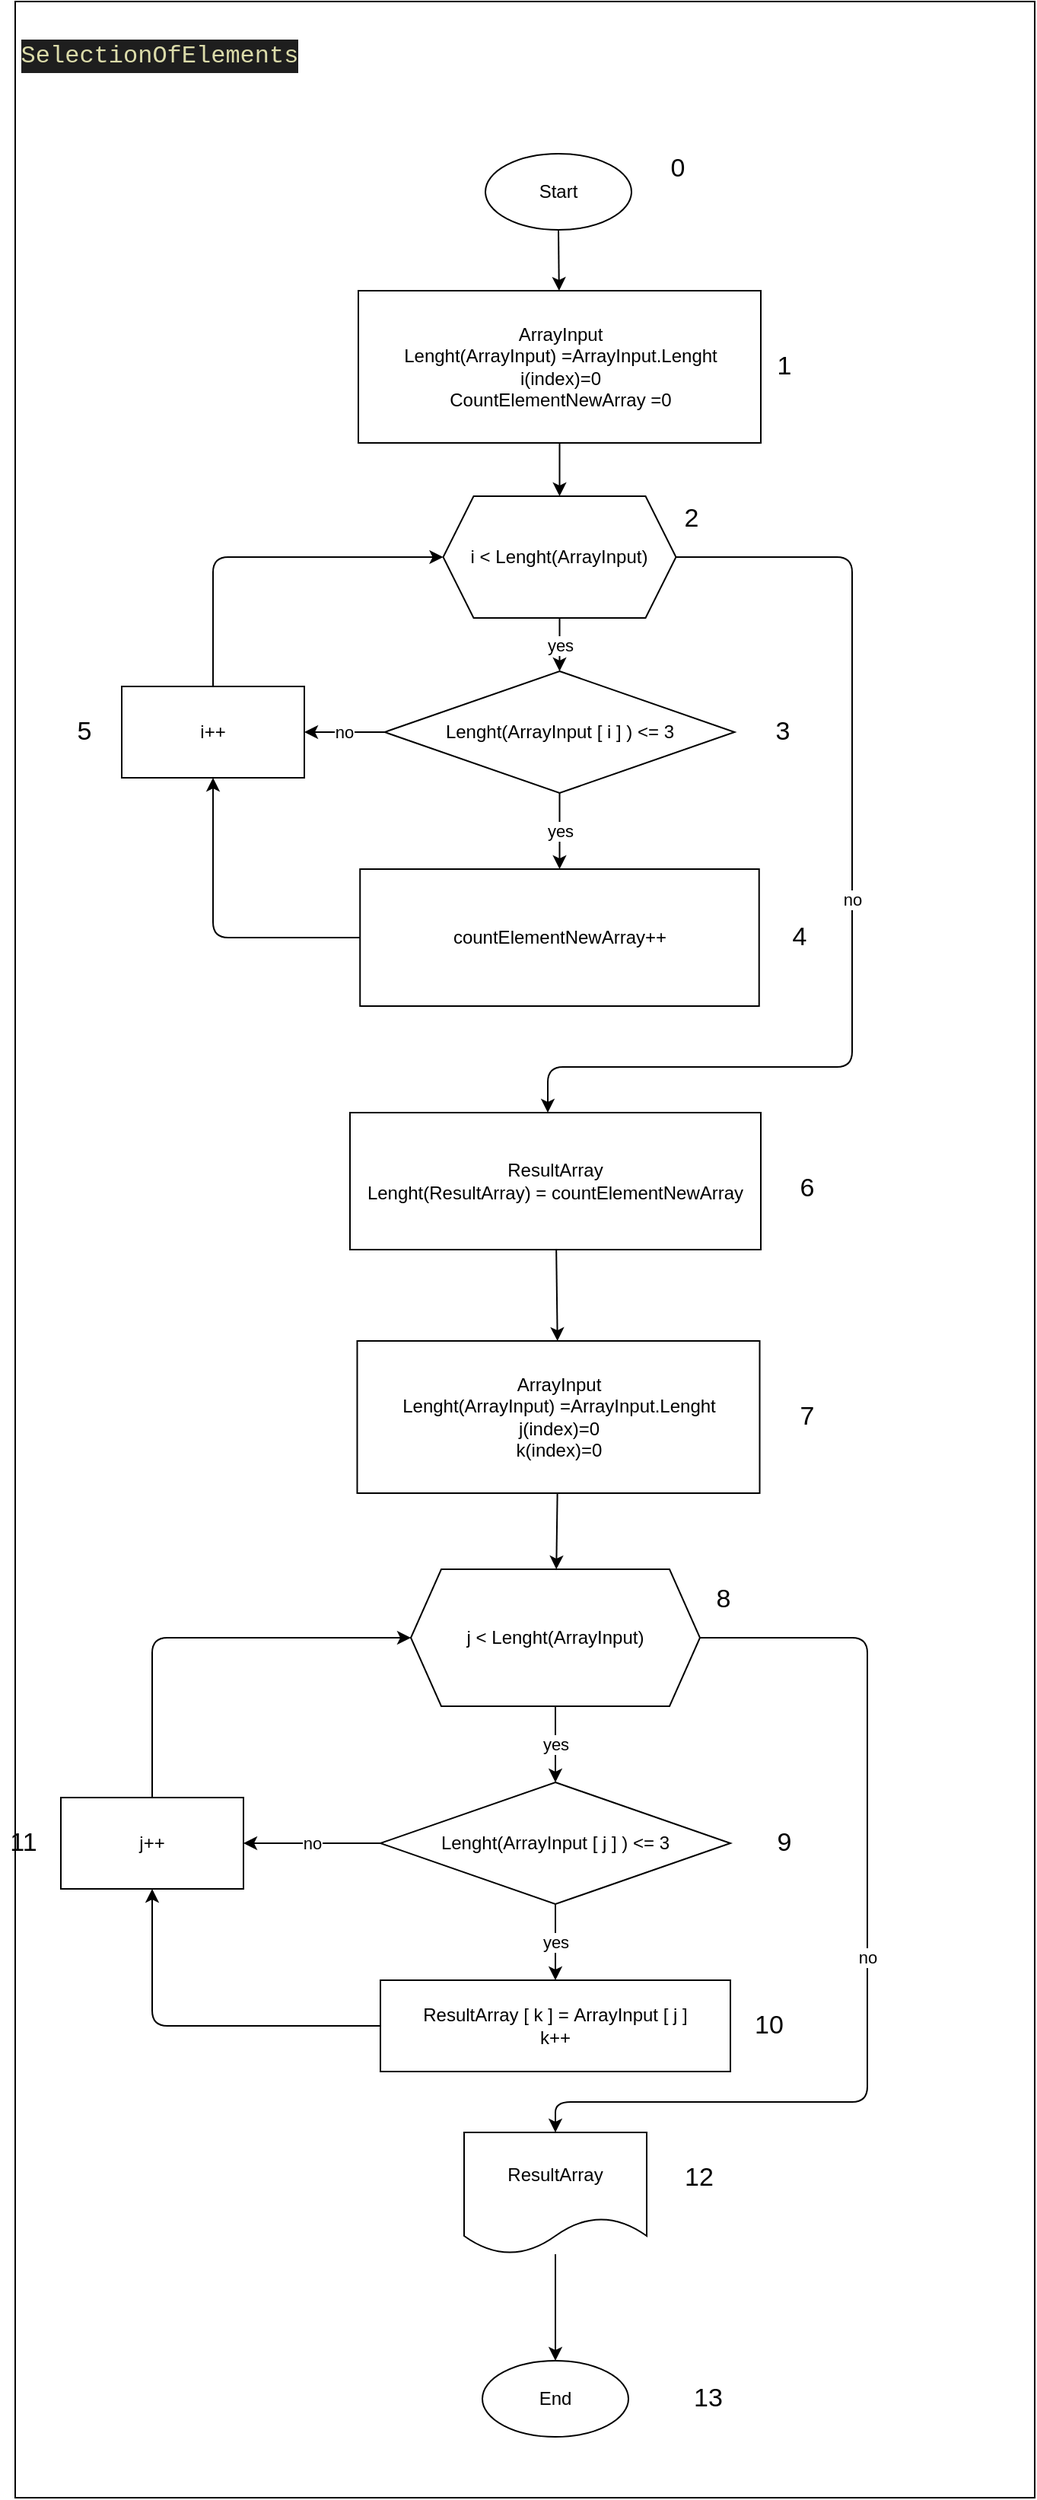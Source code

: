 <mxfile>
    <diagram id="S0TrfkpDzc9_Vr96wrS0" name="Страница 1">
        <mxGraphModel dx="1878" dy="421" grid="1" gridSize="10" guides="1" tooltips="1" connect="1" arrows="1" fold="1" page="1" pageScale="1" pageWidth="827" pageHeight="1169" math="0" shadow="0">
            <root>
                <mxCell id="0"/>
                <mxCell id="1" parent="0"/>
                <mxCell id="61" value="" style="rounded=0;whiteSpace=wrap;html=1;" vertex="1" parent="1">
                    <mxGeometry x="-30" y="260" width="670" height="1640" as="geometry"/>
                </mxCell>
                <mxCell id="4" value="" style="edgeStyle=none;html=1;" parent="1" source="2" target="3" edge="1">
                    <mxGeometry relative="1" as="geometry"/>
                </mxCell>
                <mxCell id="2" value="Start" style="ellipse;whiteSpace=wrap;html=1;" parent="1" vertex="1">
                    <mxGeometry x="279" y="360" width="96" height="50" as="geometry"/>
                </mxCell>
                <mxCell id="6" value="" style="edgeStyle=none;html=1;" parent="1" source="3" target="5" edge="1">
                    <mxGeometry relative="1" as="geometry"/>
                </mxCell>
                <mxCell id="3" value="ArrayInput&lt;br&gt;Lenght(ArrayInput) =ArrayInput.Lenght&lt;br&gt;i(index)=0&lt;br&gt;CountElementNewArray =0" style="whiteSpace=wrap;html=1;" parent="1" vertex="1">
                    <mxGeometry x="195.5" y="450" width="264.5" height="100" as="geometry"/>
                </mxCell>
                <mxCell id="11" value="yes" style="edgeStyle=none;html=1;" parent="1" source="5" target="10" edge="1">
                    <mxGeometry relative="1" as="geometry"/>
                </mxCell>
                <mxCell id="21" value="no" style="edgeStyle=none;html=1;" parent="1" source="5" edge="1">
                    <mxGeometry relative="1" as="geometry">
                        <mxPoint x="320" y="990" as="targetPoint"/>
                        <Array as="points">
                            <mxPoint x="520" y="625"/>
                            <mxPoint x="520" y="730"/>
                            <mxPoint x="520" y="960"/>
                            <mxPoint x="320" y="960"/>
                        </Array>
                    </mxGeometry>
                </mxCell>
                <mxCell id="5" value="i &amp;lt; Lenght(ArrayInput)" style="shape=hexagon;perimeter=hexagonPerimeter2;whiteSpace=wrap;html=1;fixedSize=1;" parent="1" vertex="1">
                    <mxGeometry x="251.25" y="585" width="153" height="80" as="geometry"/>
                </mxCell>
                <mxCell id="13" value="yes" style="edgeStyle=none;html=1;" parent="1" source="10" target="12" edge="1">
                    <mxGeometry relative="1" as="geometry"/>
                </mxCell>
                <mxCell id="18" value="no" style="edgeStyle=none;html=1;exitX=0;exitY=0.5;exitDx=0;exitDy=0;entryX=1;entryY=0.5;entryDx=0;entryDy=0;" parent="1" source="10" target="15" edge="1">
                    <mxGeometry relative="1" as="geometry"/>
                </mxCell>
                <mxCell id="10" value="&lt;span&gt;Lenght(ArrayInput [ i ] ) &amp;lt;= 3&lt;/span&gt;" style="rhombus;whiteSpace=wrap;html=1;" parent="1" vertex="1">
                    <mxGeometry x="212.75" y="700" width="230" height="80" as="geometry"/>
                </mxCell>
                <mxCell id="16" style="edgeStyle=none;html=1;exitX=0;exitY=0.5;exitDx=0;exitDy=0;entryX=0.5;entryY=1;entryDx=0;entryDy=0;" parent="1" source="12" target="15" edge="1">
                    <mxGeometry relative="1" as="geometry">
                        <Array as="points">
                            <mxPoint x="100" y="875"/>
                        </Array>
                    </mxGeometry>
                </mxCell>
                <mxCell id="12" value="&lt;br&gt;&lt;span&gt;countElementNewArray++&lt;br&gt;&lt;br&gt;&lt;/span&gt;" style="whiteSpace=wrap;html=1;" parent="1" vertex="1">
                    <mxGeometry x="196.62" y="830" width="262.25" height="90" as="geometry"/>
                </mxCell>
                <mxCell id="19" style="edgeStyle=none;html=1;entryX=0;entryY=0.5;entryDx=0;entryDy=0;" parent="1" source="15" target="5" edge="1">
                    <mxGeometry relative="1" as="geometry">
                        <Array as="points">
                            <mxPoint x="100" y="625"/>
                        </Array>
                    </mxGeometry>
                </mxCell>
                <mxCell id="15" value="i++" style="rounded=0;whiteSpace=wrap;html=1;" parent="1" vertex="1">
                    <mxGeometry x="40" y="710" width="120" height="60" as="geometry"/>
                </mxCell>
                <mxCell id="30" value="" style="edgeStyle=none;html=1;" parent="1" source="20" target="29" edge="1">
                    <mxGeometry relative="1" as="geometry"/>
                </mxCell>
                <mxCell id="20" value="ResultArray&lt;br&gt;Lenght(ResultArray) =&amp;nbsp;countElementNewArray" style="rounded=0;whiteSpace=wrap;html=1;" parent="1" vertex="1">
                    <mxGeometry x="190" y="990" width="270" height="90" as="geometry"/>
                </mxCell>
                <mxCell id="32" value="" style="edgeStyle=none;html=1;" parent="1" source="29" target="31" edge="1">
                    <mxGeometry relative="1" as="geometry"/>
                </mxCell>
                <mxCell id="29" value="ArrayInput&lt;br&gt;Lenght(ArrayInput) =ArrayInput.Lenght&lt;br&gt;j(index)=0&lt;br&gt;k(index)=0" style="whiteSpace=wrap;html=1;" parent="1" vertex="1">
                    <mxGeometry x="194.75" y="1140" width="264.5" height="100" as="geometry"/>
                </mxCell>
                <mxCell id="34" value="yes" style="edgeStyle=none;html=1;" parent="1" source="31" target="33" edge="1">
                    <mxGeometry relative="1" as="geometry"/>
                </mxCell>
                <mxCell id="42" value="no" style="edgeStyle=none;html=1;entryX=0.5;entryY=0;entryDx=0;entryDy=0;" parent="1" source="31" target="41" edge="1">
                    <mxGeometry relative="1" as="geometry">
                        <Array as="points">
                            <mxPoint x="530" y="1335"/>
                            <mxPoint x="530" y="1510"/>
                            <mxPoint x="530" y="1640"/>
                            <mxPoint x="325" y="1640"/>
                        </Array>
                    </mxGeometry>
                </mxCell>
                <mxCell id="31" value="&lt;span&gt;j &amp;lt; Lenght(ArrayInput)&lt;/span&gt;" style="shape=hexagon;perimeter=hexagonPerimeter2;whiteSpace=wrap;html=1;fixedSize=1;" parent="1" vertex="1">
                    <mxGeometry x="230" y="1290" width="190" height="90" as="geometry"/>
                </mxCell>
                <mxCell id="36" value="yes" style="edgeStyle=none;html=1;" parent="1" source="33" target="35" edge="1">
                    <mxGeometry relative="1" as="geometry"/>
                </mxCell>
                <mxCell id="39" value="no" style="edgeStyle=none;html=1;entryX=1;entryY=0.5;entryDx=0;entryDy=0;" parent="1" source="33" target="37" edge="1">
                    <mxGeometry relative="1" as="geometry"/>
                </mxCell>
                <mxCell id="33" value="&lt;span&gt;Lenght(ArrayInput [ j ] ) &amp;lt;= 3&lt;/span&gt;" style="rhombus;whiteSpace=wrap;html=1;" parent="1" vertex="1">
                    <mxGeometry x="210" y="1430" width="230" height="80" as="geometry"/>
                </mxCell>
                <mxCell id="38" style="edgeStyle=none;html=1;entryX=0.5;entryY=1;entryDx=0;entryDy=0;" parent="1" source="35" target="37" edge="1">
                    <mxGeometry relative="1" as="geometry">
                        <Array as="points">
                            <mxPoint x="60" y="1590"/>
                        </Array>
                    </mxGeometry>
                </mxCell>
                <mxCell id="35" value="&lt;span&gt;ResultArray [ k ] =&amp;nbsp;&lt;/span&gt;ArrayInput [ j ]&lt;br&gt;k++" style="whiteSpace=wrap;html=1;" parent="1" vertex="1">
                    <mxGeometry x="210" y="1560" width="230" height="60" as="geometry"/>
                </mxCell>
                <mxCell id="40" style="edgeStyle=none;html=1;entryX=0;entryY=0.5;entryDx=0;entryDy=0;" parent="1" source="37" target="31" edge="1">
                    <mxGeometry relative="1" as="geometry">
                        <Array as="points">
                            <mxPoint x="60" y="1335"/>
                        </Array>
                    </mxGeometry>
                </mxCell>
                <mxCell id="37" value="j++" style="rounded=0;whiteSpace=wrap;html=1;" parent="1" vertex="1">
                    <mxGeometry y="1440" width="120" height="60" as="geometry"/>
                </mxCell>
                <mxCell id="46" style="edgeStyle=none;html=1;" parent="1" source="41" target="45" edge="1">
                    <mxGeometry relative="1" as="geometry"/>
                </mxCell>
                <mxCell id="41" value="ResultArray" style="shape=document;whiteSpace=wrap;html=1;boundedLbl=1;" parent="1" vertex="1">
                    <mxGeometry x="265" y="1660" width="120" height="80" as="geometry"/>
                </mxCell>
                <mxCell id="45" value="End" style="ellipse;whiteSpace=wrap;html=1;" parent="1" vertex="1">
                    <mxGeometry x="277" y="1810" width="96" height="50" as="geometry"/>
                </mxCell>
                <mxCell id="47" value="&lt;font style=&quot;font-size: 17px&quot;&gt;0&lt;/font&gt;" style="text;html=1;align=center;verticalAlign=middle;resizable=0;points=[];autosize=1;strokeColor=none;fillColor=none;strokeWidth=1;" parent="1" vertex="1">
                    <mxGeometry x="390" y="360" width="30" height="20" as="geometry"/>
                </mxCell>
                <mxCell id="48" value="&lt;font style=&quot;font-size: 17px&quot;&gt;1&lt;/font&gt;" style="text;html=1;align=center;verticalAlign=middle;resizable=0;points=[];autosize=1;strokeColor=none;fillColor=none;strokeWidth=1;" parent="1" vertex="1">
                    <mxGeometry x="460" y="490" width="30" height="20" as="geometry"/>
                </mxCell>
                <mxCell id="49" value="&lt;font style=&quot;font-size: 17px&quot;&gt;2&lt;/font&gt;" style="text;html=1;align=center;verticalAlign=middle;resizable=0;points=[];autosize=1;strokeColor=none;fillColor=none;strokeWidth=1;" parent="1" vertex="1">
                    <mxGeometry x="399" y="590" width="30" height="20" as="geometry"/>
                </mxCell>
                <mxCell id="50" value="&lt;font style=&quot;font-size: 17px&quot;&gt;3&lt;/font&gt;" style="text;html=1;align=center;verticalAlign=middle;resizable=0;points=[];autosize=1;strokeColor=none;fillColor=none;strokeWidth=1;" parent="1" vertex="1">
                    <mxGeometry x="458.87" y="730" width="30" height="20" as="geometry"/>
                </mxCell>
                <mxCell id="51" value="&lt;font style=&quot;font-size: 17px&quot;&gt;4&lt;/font&gt;" style="text;html=1;align=center;verticalAlign=middle;resizable=0;points=[];autosize=1;strokeColor=none;fillColor=none;strokeWidth=1;" parent="1" vertex="1">
                    <mxGeometry x="470" y="865" width="30" height="20" as="geometry"/>
                </mxCell>
                <mxCell id="52" value="&lt;font style=&quot;font-size: 17px&quot;&gt;5&lt;/font&gt;" style="text;html=1;align=center;verticalAlign=middle;resizable=0;points=[];autosize=1;strokeColor=none;fillColor=none;strokeWidth=1;" parent="1" vertex="1">
                    <mxGeometry y="730" width="30" height="20" as="geometry"/>
                </mxCell>
                <mxCell id="53" value="&lt;font style=&quot;font-size: 17px&quot;&gt;6&lt;/font&gt;" style="text;html=1;align=center;verticalAlign=middle;resizable=0;points=[];autosize=1;strokeColor=none;fillColor=none;strokeWidth=1;" parent="1" vertex="1">
                    <mxGeometry x="475" y="1030" width="30" height="20" as="geometry"/>
                </mxCell>
                <mxCell id="54" value="&lt;font style=&quot;font-size: 17px&quot;&gt;7&lt;/font&gt;" style="text;html=1;align=center;verticalAlign=middle;resizable=0;points=[];autosize=1;strokeColor=none;fillColor=none;strokeWidth=1;" parent="1" vertex="1">
                    <mxGeometry x="475" y="1180" width="30" height="20" as="geometry"/>
                </mxCell>
                <mxCell id="55" value="&lt;font style=&quot;font-size: 17px&quot;&gt;8&lt;/font&gt;" style="text;html=1;align=center;verticalAlign=middle;resizable=0;points=[];autosize=1;strokeColor=none;fillColor=none;strokeWidth=1;" parent="1" vertex="1">
                    <mxGeometry x="420" y="1300" width="30" height="20" as="geometry"/>
                </mxCell>
                <mxCell id="56" value="&lt;font style=&quot;font-size: 17px&quot;&gt;9&lt;/font&gt;" style="text;html=1;align=center;verticalAlign=middle;resizable=0;points=[];autosize=1;strokeColor=none;fillColor=none;strokeWidth=1;" parent="1" vertex="1">
                    <mxGeometry x="460" y="1460" width="30" height="20" as="geometry"/>
                </mxCell>
                <mxCell id="57" value="&lt;font style=&quot;font-size: 17px&quot;&gt;10&lt;/font&gt;" style="text;html=1;align=center;verticalAlign=middle;resizable=0;points=[];autosize=1;strokeColor=none;fillColor=none;strokeWidth=1;" parent="1" vertex="1">
                    <mxGeometry x="450" y="1580" width="30" height="20" as="geometry"/>
                </mxCell>
                <mxCell id="58" value="&lt;font style=&quot;font-size: 17px&quot;&gt;11&lt;/font&gt;" style="text;html=1;align=center;verticalAlign=middle;resizable=0;points=[];autosize=1;strokeColor=none;fillColor=none;strokeWidth=1;" parent="1" vertex="1">
                    <mxGeometry x="-40" y="1460" width="30" height="20" as="geometry"/>
                </mxCell>
                <mxCell id="59" value="&lt;font style=&quot;font-size: 17px&quot;&gt;12&lt;/font&gt;" style="text;html=1;align=center;verticalAlign=middle;resizable=0;points=[];autosize=1;strokeColor=none;fillColor=none;strokeWidth=1;" parent="1" vertex="1">
                    <mxGeometry x="404.25" y="1680" width="30" height="20" as="geometry"/>
                </mxCell>
                <mxCell id="60" value="&lt;font style=&quot;font-size: 17px&quot;&gt;13&lt;/font&gt;" style="text;html=1;align=center;verticalAlign=middle;resizable=0;points=[];autosize=1;strokeColor=none;fillColor=none;strokeWidth=1;" parent="1" vertex="1">
                    <mxGeometry x="410" y="1825" width="30" height="20" as="geometry"/>
                </mxCell>
                <mxCell id="62" value="&lt;div style=&quot;color: rgb(212 , 212 , 212) ; background-color: rgb(30 , 30 , 30) ; font-family: &amp;#34;consolas&amp;#34; , &amp;#34;courier new&amp;#34; , monospace ; font-size: 16px ; line-height: 22px&quot;&gt;&lt;span style=&quot;color: #dcdcaa&quot;&gt;SelectionOfElements&lt;/span&gt;&lt;/div&gt;" style="text;html=1;strokeColor=none;fillColor=none;align=center;verticalAlign=middle;whiteSpace=wrap;rounded=0;" vertex="1" parent="1">
                    <mxGeometry x="-20" y="280" width="170" height="30" as="geometry"/>
                </mxCell>
            </root>
        </mxGraphModel>
    </diagram>
</mxfile>